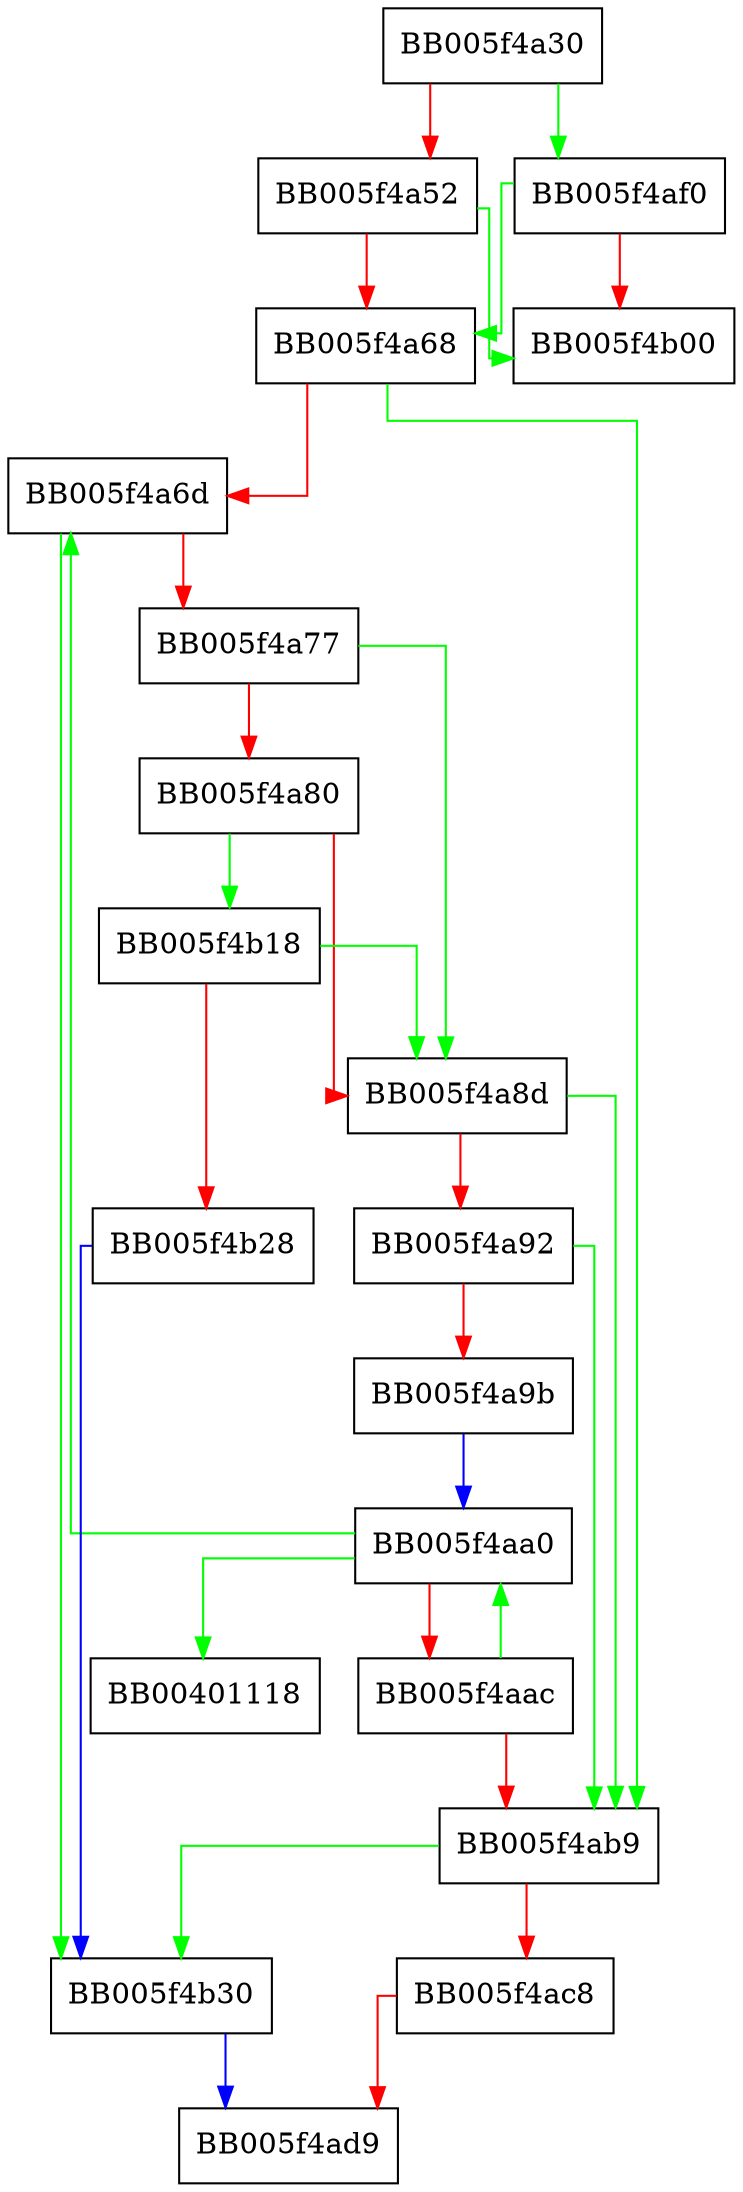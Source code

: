 digraph setbuf_fromparams {
  node [shape="box"];
  graph [splines=ortho];
  BB005f4a30 -> BB005f4af0 [color="green"];
  BB005f4a30 -> BB005f4a52 [color="red"];
  BB005f4a52 -> BB005f4b00 [color="green"];
  BB005f4a52 -> BB005f4a68 [color="red"];
  BB005f4a68 -> BB005f4ab9 [color="green"];
  BB005f4a68 -> BB005f4a6d [color="red"];
  BB005f4a6d -> BB005f4b30 [color="green"];
  BB005f4a6d -> BB005f4a77 [color="red"];
  BB005f4a77 -> BB005f4a8d [color="green"];
  BB005f4a77 -> BB005f4a80 [color="red"];
  BB005f4a80 -> BB005f4b18 [color="green"];
  BB005f4a80 -> BB005f4a8d [color="red"];
  BB005f4a8d -> BB005f4ab9 [color="green"];
  BB005f4a8d -> BB005f4a92 [color="red"];
  BB005f4a92 -> BB005f4ab9 [color="green"];
  BB005f4a92 -> BB005f4a9b [color="red"];
  BB005f4a9b -> BB005f4aa0 [color="blue"];
  BB005f4aa0 -> BB00401118 [color="green"];
  BB005f4aa0 -> BB005f4a6d [color="green"];
  BB005f4aa0 -> BB005f4aac [color="red"];
  BB005f4aac -> BB005f4aa0 [color="green"];
  BB005f4aac -> BB005f4ab9 [color="red"];
  BB005f4ab9 -> BB005f4b30 [color="green"];
  BB005f4ab9 -> BB005f4ac8 [color="red"];
  BB005f4ac8 -> BB005f4ad9 [color="red"];
  BB005f4af0 -> BB005f4a68 [color="green"];
  BB005f4af0 -> BB005f4b00 [color="red"];
  BB005f4b18 -> BB005f4a8d [color="green"];
  BB005f4b18 -> BB005f4b28 [color="red"];
  BB005f4b28 -> BB005f4b30 [color="blue"];
  BB005f4b30 -> BB005f4ad9 [color="blue"];
}